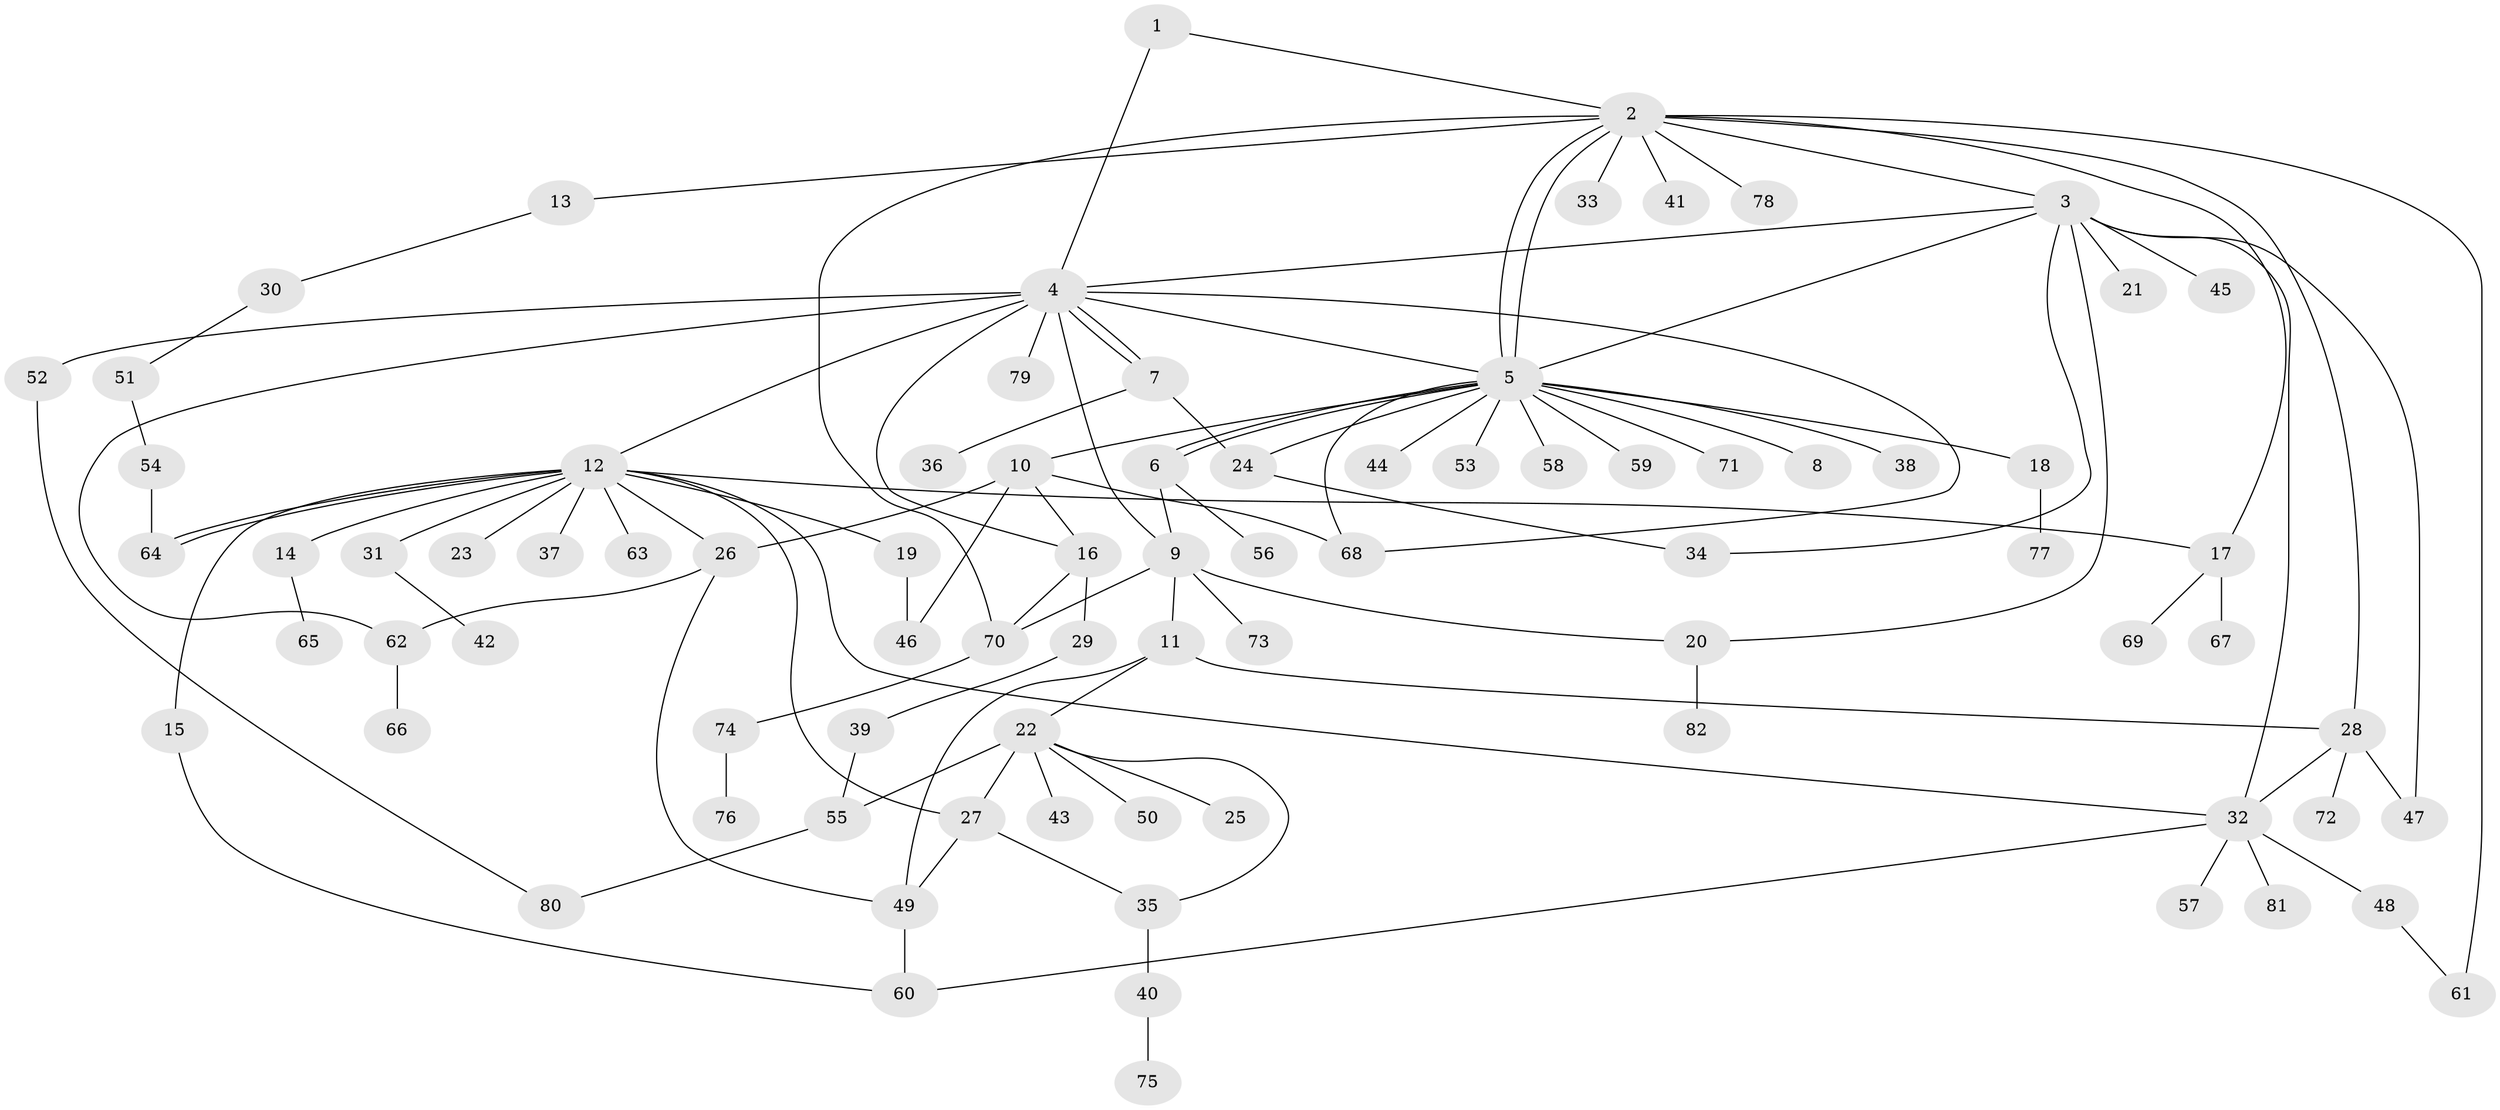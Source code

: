 // Generated by graph-tools (version 1.1) at 2025/01/03/09/25 03:01:53]
// undirected, 82 vertices, 115 edges
graph export_dot {
graph [start="1"]
  node [color=gray90,style=filled];
  1;
  2;
  3;
  4;
  5;
  6;
  7;
  8;
  9;
  10;
  11;
  12;
  13;
  14;
  15;
  16;
  17;
  18;
  19;
  20;
  21;
  22;
  23;
  24;
  25;
  26;
  27;
  28;
  29;
  30;
  31;
  32;
  33;
  34;
  35;
  36;
  37;
  38;
  39;
  40;
  41;
  42;
  43;
  44;
  45;
  46;
  47;
  48;
  49;
  50;
  51;
  52;
  53;
  54;
  55;
  56;
  57;
  58;
  59;
  60;
  61;
  62;
  63;
  64;
  65;
  66;
  67;
  68;
  69;
  70;
  71;
  72;
  73;
  74;
  75;
  76;
  77;
  78;
  79;
  80;
  81;
  82;
  1 -- 2;
  1 -- 4;
  2 -- 3;
  2 -- 5;
  2 -- 5;
  2 -- 13;
  2 -- 17;
  2 -- 28;
  2 -- 33;
  2 -- 41;
  2 -- 61;
  2 -- 70;
  2 -- 78;
  3 -- 4;
  3 -- 5;
  3 -- 20;
  3 -- 21;
  3 -- 32;
  3 -- 34;
  3 -- 45;
  3 -- 47;
  4 -- 5;
  4 -- 7;
  4 -- 7;
  4 -- 9;
  4 -- 12;
  4 -- 16;
  4 -- 52;
  4 -- 62;
  4 -- 68;
  4 -- 79;
  5 -- 6;
  5 -- 6;
  5 -- 8;
  5 -- 10;
  5 -- 18;
  5 -- 24;
  5 -- 38;
  5 -- 44;
  5 -- 53;
  5 -- 58;
  5 -- 59;
  5 -- 68;
  5 -- 71;
  6 -- 9;
  6 -- 56;
  7 -- 24;
  7 -- 36;
  9 -- 11;
  9 -- 20;
  9 -- 70;
  9 -- 73;
  10 -- 16;
  10 -- 26;
  10 -- 46;
  10 -- 68;
  11 -- 22;
  11 -- 28;
  11 -- 49;
  12 -- 14;
  12 -- 15;
  12 -- 17;
  12 -- 19;
  12 -- 23;
  12 -- 26;
  12 -- 27;
  12 -- 31;
  12 -- 32;
  12 -- 37;
  12 -- 63;
  12 -- 64;
  12 -- 64;
  13 -- 30;
  14 -- 65;
  15 -- 60;
  16 -- 29;
  16 -- 70;
  17 -- 67;
  17 -- 69;
  18 -- 77;
  19 -- 46;
  20 -- 82;
  22 -- 25;
  22 -- 27;
  22 -- 35;
  22 -- 43;
  22 -- 50;
  22 -- 55;
  24 -- 34;
  26 -- 49;
  26 -- 62;
  27 -- 35;
  27 -- 49;
  28 -- 32;
  28 -- 47;
  28 -- 72;
  29 -- 39;
  30 -- 51;
  31 -- 42;
  32 -- 48;
  32 -- 57;
  32 -- 60;
  32 -- 81;
  35 -- 40;
  39 -- 55;
  40 -- 75;
  48 -- 61;
  49 -- 60;
  51 -- 54;
  52 -- 80;
  54 -- 64;
  55 -- 80;
  62 -- 66;
  70 -- 74;
  74 -- 76;
}
